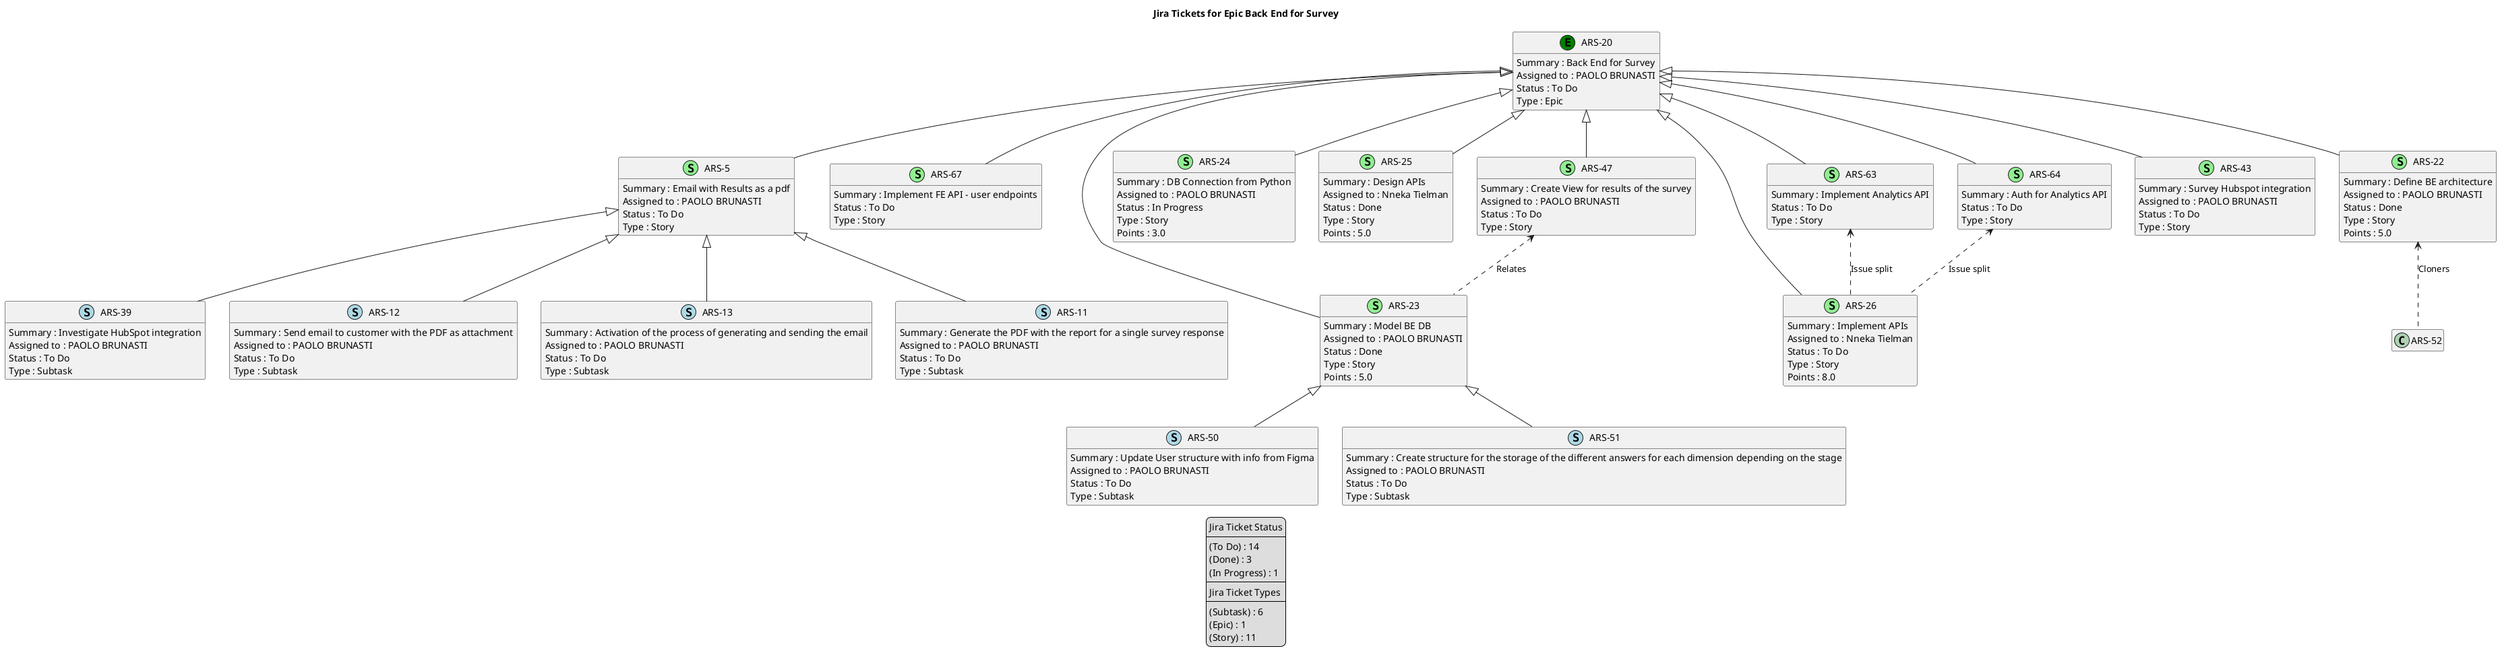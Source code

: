 @startuml
'https://plantuml.com/class-diagram

' GENERATE CLASS DIAGRAM ===========
' Generated at    : Tue May 14 15:46:32 CEST 2024

title Jira Tickets for Epic Back End for Survey
hide empty members

legend
Jira Ticket Status
----
(To Do) : 14
(Done) : 3
(In Progress) : 1
----
Jira Ticket Types
----
(Subtask) : 6
(Epic) : 1
(Story) : 11
end legend


' Tickets =======
class "ARS-39" << (S,lightblue) >> {
  Summary : Investigate HubSpot integration
  Assigned to : PAOLO BRUNASTI
  Status : To Do
  Type : Subtask
}

class "ARS-5" << (S,lightgreen) >> {
  Summary : Email with Results as a pdf
  Assigned to : PAOLO BRUNASTI
  Status : To Do
  Type : Story
}

class "ARS-50" << (S,lightblue) >> {
  Summary : Update User structure with info from Figma
  Assigned to : PAOLO BRUNASTI
  Status : To Do
  Type : Subtask
}

class "ARS-51" << (S,lightblue) >> {
  Summary : Create structure for the storage of the different answers for each dimension depending on the stage
  Assigned to : PAOLO BRUNASTI
  Status : To Do
  Type : Subtask
}

class "ARS-67" << (S,lightgreen) >> {
  Summary : Implement FE API - user endpoints
  Status : To Do
  Type : Story
}

class "ARS-23" << (S,lightgreen) >> {
  Summary : Model BE DB
  Assigned to : PAOLO BRUNASTI
  Status : Done
  Type : Story
  Points : 5.0
}

class "ARS-12" << (S,lightblue) >> {
  Summary : Send email to customer with the PDF as attachment
  Assigned to : PAOLO BRUNASTI
  Status : To Do
  Type : Subtask
}

class "ARS-24" << (S,lightgreen) >> {
  Summary : DB Connection from Python
  Assigned to : PAOLO BRUNASTI
  Status : In Progress
  Type : Story
  Points : 3.0
}

class "ARS-13" << (S,lightblue) >> {
  Summary : Activation of the process of generating and sending the email
  Assigned to : PAOLO BRUNASTI
  Status : To Do
  Type : Subtask
}

class "ARS-25" << (S,lightgreen) >> {
  Summary : Design APIs
  Assigned to : Nneka Tielman
  Status : Done
  Type : Story
  Points : 5.0
}

class "ARS-47" << (S,lightgreen) >> {
  Summary : Create View for results of the survey
  Assigned to : PAOLO BRUNASTI
  Status : To Do
  Type : Story
}

class "ARS-26" << (S,lightgreen) >> {
  Summary : Implement APIs
  Assigned to : Nneka Tielman
  Status : To Do
  Type : Story
  Points : 8.0
}

class "ARS-63" << (S,lightgreen) >> {
  Summary : Implement Analytics API
  Status : To Do
  Type : Story
}

class "ARS-20" << (E,green) >> {
  Summary : Back End for Survey
  Assigned to : PAOLO BRUNASTI
  Status : To Do
  Type : Epic
}

class "ARS-64" << (S,lightgreen) >> {
  Summary : Auth for Analytics API
  Status : To Do
  Type : Story
}

class "ARS-43" << (S,lightgreen) >> {
  Summary : Survey Hubspot integration
  Assigned to : PAOLO BRUNASTI
  Status : To Do
  Type : Story
}

class "ARS-22" << (S,lightgreen) >> {
  Summary : Define BE architecture
  Assigned to : PAOLO BRUNASTI
  Status : Done
  Type : Story
  Points : 5.0
}

class "ARS-11" << (S,lightblue) >> {
  Summary : Generate the PDF with the report for a single survey response
  Assigned to : PAOLO BRUNASTI
  Status : To Do
  Type : Subtask
}



' Links =======

' Parents =======
"ARS-5" <|-- "ARS-39"
"ARS-20" <|-- "ARS-5"
"ARS-23" <|-- "ARS-50"
"ARS-23" <|-- "ARS-51"
"ARS-20" <|-- "ARS-67"
"ARS-20" <|-- "ARS-23"
"ARS-5" <|-- "ARS-12"
"ARS-20" <|-- "ARS-24"
"ARS-5" <|-- "ARS-13"
"ARS-20" <|-- "ARS-25"
"ARS-20" <|-- "ARS-47"
"ARS-20" <|-- "ARS-26"
"ARS-20" <|-- "ARS-63"
"ARS-20" <|-- "ARS-64"
"ARS-20" <|-- "ARS-43"
"ARS-20" <|-- "ARS-22"
"ARS-5" <|-- "ARS-11"

"ARS-47" <.. "ARS-23" : Relates

"ARS-63" <.. "ARS-26" : Issue split

"ARS-64" <.. "ARS-26" : Issue split

"ARS-22" <.. "ARS-52" : Cloners



@enduml
